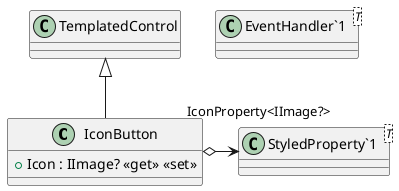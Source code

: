 @startuml
class IconButton {
    + Icon : IImage? <<get>> <<set>>
}
class "StyledProperty`1"<T> {
}
class "EventHandler`1"<T> {
}
TemplatedControl <|-- IconButton
IconButton o-> "IconProperty<IImage?>" "StyledProperty`1"
@enduml
